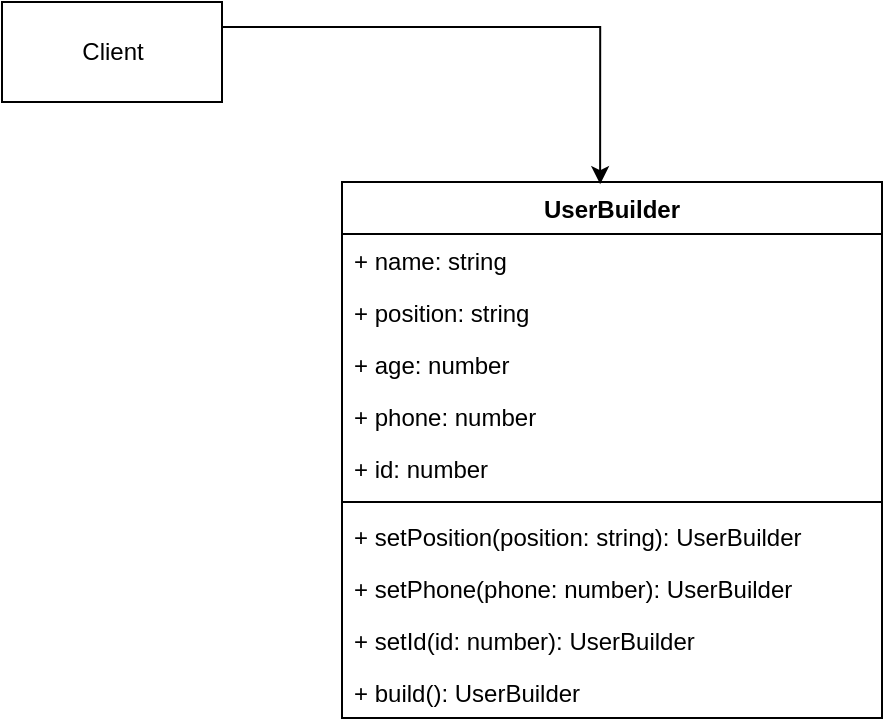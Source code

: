 <mxfile version="14.6.13" type="device"><diagram id="lXT0cdvGwfMkTrlLhzYt" name="Страница 1"><mxGraphModel dx="914" dy="556" grid="1" gridSize="10" guides="1" tooltips="1" connect="1" arrows="1" fold="1" page="1" pageScale="1" pageWidth="827" pageHeight="1169" math="0" shadow="0"><root><mxCell id="0"/><mxCell id="1" parent="0"/><mxCell id="WuyAWihjqd2DKKr1xA5n-5" value="UserBuilder" style="swimlane;fontStyle=1;align=center;verticalAlign=top;childLayout=stackLayout;horizontal=1;startSize=26;horizontalStack=0;resizeParent=1;resizeParentMax=0;resizeLast=0;collapsible=1;marginBottom=0;" vertex="1" parent="1"><mxGeometry x="230" y="280" width="270" height="268" as="geometry"/></mxCell><mxCell id="WuyAWihjqd2DKKr1xA5n-6" value="+ name: string" style="text;strokeColor=none;fillColor=none;align=left;verticalAlign=top;spacingLeft=4;spacingRight=4;overflow=hidden;rotatable=0;points=[[0,0.5],[1,0.5]];portConstraint=eastwest;" vertex="1" parent="WuyAWihjqd2DKKr1xA5n-5"><mxGeometry y="26" width="270" height="26" as="geometry"/></mxCell><mxCell id="WuyAWihjqd2DKKr1xA5n-14" value="+ position: string" style="text;strokeColor=none;fillColor=none;align=left;verticalAlign=top;spacingLeft=4;spacingRight=4;overflow=hidden;rotatable=0;points=[[0,0.5],[1,0.5]];portConstraint=eastwest;" vertex="1" parent="WuyAWihjqd2DKKr1xA5n-5"><mxGeometry y="52" width="270" height="26" as="geometry"/></mxCell><mxCell id="WuyAWihjqd2DKKr1xA5n-13" value="+ age: number" style="text;strokeColor=none;fillColor=none;align=left;verticalAlign=top;spacingLeft=4;spacingRight=4;overflow=hidden;rotatable=0;points=[[0,0.5],[1,0.5]];portConstraint=eastwest;" vertex="1" parent="WuyAWihjqd2DKKr1xA5n-5"><mxGeometry y="78" width="270" height="26" as="geometry"/></mxCell><mxCell id="WuyAWihjqd2DKKr1xA5n-15" value="+ phone: number" style="text;strokeColor=none;fillColor=none;align=left;verticalAlign=top;spacingLeft=4;spacingRight=4;overflow=hidden;rotatable=0;points=[[0,0.5],[1,0.5]];portConstraint=eastwest;" vertex="1" parent="WuyAWihjqd2DKKr1xA5n-5"><mxGeometry y="104" width="270" height="26" as="geometry"/></mxCell><mxCell id="WuyAWihjqd2DKKr1xA5n-8" value="+ id: number" style="text;strokeColor=none;fillColor=none;align=left;verticalAlign=top;spacingLeft=4;spacingRight=4;overflow=hidden;rotatable=0;points=[[0,0.5],[1,0.5]];portConstraint=eastwest;" vertex="1" parent="WuyAWihjqd2DKKr1xA5n-5"><mxGeometry y="130" width="270" height="26" as="geometry"/></mxCell><mxCell id="WuyAWihjqd2DKKr1xA5n-7" value="" style="line;strokeWidth=1;fillColor=none;align=left;verticalAlign=middle;spacingTop=-1;spacingLeft=3;spacingRight=3;rotatable=0;labelPosition=right;points=[];portConstraint=eastwest;" vertex="1" parent="WuyAWihjqd2DKKr1xA5n-5"><mxGeometry y="156" width="270" height="8" as="geometry"/></mxCell><mxCell id="WuyAWihjqd2DKKr1xA5n-25" value="+ setPosition(position: string): UserBuilder" style="text;strokeColor=none;fillColor=none;align=left;verticalAlign=top;spacingLeft=4;spacingRight=4;overflow=hidden;rotatable=0;points=[[0,0.5],[1,0.5]];portConstraint=eastwest;" vertex="1" parent="WuyAWihjqd2DKKr1xA5n-5"><mxGeometry y="164" width="270" height="26" as="geometry"/></mxCell><mxCell id="WuyAWihjqd2DKKr1xA5n-26" value="+ setPhone(phone: number): UserBuilder" style="text;strokeColor=none;fillColor=none;align=left;verticalAlign=top;spacingLeft=4;spacingRight=4;overflow=hidden;rotatable=0;points=[[0,0.5],[1,0.5]];portConstraint=eastwest;" vertex="1" parent="WuyAWihjqd2DKKr1xA5n-5"><mxGeometry y="190" width="270" height="26" as="geometry"/></mxCell><mxCell id="WuyAWihjqd2DKKr1xA5n-27" value="+ setId(id: number): UserBuilder" style="text;strokeColor=none;fillColor=none;align=left;verticalAlign=top;spacingLeft=4;spacingRight=4;overflow=hidden;rotatable=0;points=[[0,0.5],[1,0.5]];portConstraint=eastwest;" vertex="1" parent="WuyAWihjqd2DKKr1xA5n-5"><mxGeometry y="216" width="270" height="26" as="geometry"/></mxCell><mxCell id="WuyAWihjqd2DKKr1xA5n-28" value="+ build(): UserBuilder" style="text;strokeColor=none;fillColor=none;align=left;verticalAlign=top;spacingLeft=4;spacingRight=4;overflow=hidden;rotatable=0;points=[[0,0.5],[1,0.5]];portConstraint=eastwest;" vertex="1" parent="WuyAWihjqd2DKKr1xA5n-5"><mxGeometry y="242" width="270" height="26" as="geometry"/></mxCell><mxCell id="WuyAWihjqd2DKKr1xA5n-30" style="edgeStyle=orthogonalEdgeStyle;rounded=0;orthogonalLoop=1;jettySize=auto;html=1;exitX=1;exitY=0.25;exitDx=0;exitDy=0;entryX=0.478;entryY=0.004;entryDx=0;entryDy=0;entryPerimeter=0;" edge="1" parent="1" source="WuyAWihjqd2DKKr1xA5n-29" target="WuyAWihjqd2DKKr1xA5n-5"><mxGeometry relative="1" as="geometry"/></mxCell><mxCell id="WuyAWihjqd2DKKr1xA5n-29" value="Client" style="html=1;" vertex="1" parent="1"><mxGeometry x="60" y="190" width="110" height="50" as="geometry"/></mxCell></root></mxGraphModel></diagram></mxfile>